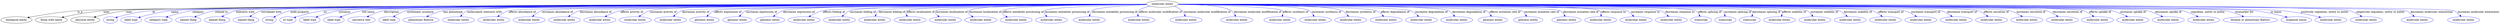 digraph {
	graph [bb="0,0,10866,123"];
	node [label="\N"];
	"molecular entity"	 [height=0.5,
		label="molecular entity",
		pos="5104.2,105",
		width=1.9137];
	"biological entity"	 [height=0.5,
		pos="68.244,18",
		width=1.8957];
	"molecular entity" -> "biological entity"	 [label=is_a,
		lp="351.24,61.5",
		pos="e,117.97,30.355 5035.3,104.79 4467.7,103.06 584.59,90.46 340.24,69 266.35,62.51 182.66,45.299 127.86,32.658"];
	"thing with taxon"	 [height=0.5,
		pos="223.24,18",
		width=1.9137];
	"molecular entity" -> "thing with taxon"	 [label=uses,
		lp="468.24,61.5",
		pos="e,270.06,31.339 5035.2,104.86 4475.2,103.71 693.9,94.949 456.24,69 395.27,62.342 326.84,46.313 280.01,33.988"];
	"physical entity"	 [height=0.5,
		pos="372.24,18",
		width=1.7332];
	"molecular entity" -> "physical entity"	 [label=uses,
		lp="567.24,61.5",
		pos="e,411.23,32.103 5035.3,104.97 4482.6,104.69 786.75,101.59 555.24,69 508.82,62.465 457.54,47.465 421.1,35.414"];
	id	 [color=blue,
		height=0.5,
		label=string,
		pos="483.24,18",
		width=0.84854];
	"molecular entity" -> id	 [color=blue,
		label=id,
		lp="680.74,61.5",
		pos="e,507.03,29.683 5035,104.84 4489.6,103.56 901.17,94.171 675.24,69 606.54,61.345 588.9,57.636 523.24,36 520.99,35.256 518.68,34.426 \
516.38,33.541",
		style=solid];
	name	 [color=blue,
		height=0.5,
		label="label type",
		pos="577.24,18",
		width=1.2638];
	"molecular entity" -> name	 [color=blue,
		label=name,
		lp="777.74,61.5",
		pos="e,610.75,30.314 5035.1,104.9 4496.1,104.06 983.09,97.523 762.24,69 712.5,62.575 657.28,46.07 620.23,33.562",
		style=solid];
	category	 [color=blue,
		height=0.5,
		label="category type",
		pos="699.24,18",
		width=1.6249];
	"molecular entity" -> category	 [color=blue,
		label=category,
		lp="883.74,61.5",
		pos="e,734.32,32.462 5035.1,104.7 4495,102.31 967.75,86.088 860.24,69 819.83,62.577 775.63,47.999 743.78,36.068",
		style=solid];
	"related to"	 [color=blue,
		height=0.5,
		label="named thing",
		pos="831.24,18",
		width=1.5346];
	"molecular entity" -> "related to"	 [color=blue,
		label="related to",
		lp="989.24,61.5",
		pos="e,861.26,33.189 5035.1,104.74 4502.4,102.72 1067.5,88.902 963.24,69 930.93,62.83 896.31,49.163 870.64,37.528",
		style=solid];
	"interacts with"	 [color=blue,
		height=0.5,
		label="named thing",
		pos="959.24,18",
		width=1.5346];
	"molecular entity" -> "interacts with"	 [color=blue,
		label="interacts with",
		lp="1095.2,61.5",
		pos="e,983.19,34.405 5035,104.83 4508.9,103.47 1158.8,93.847 1058.2,69 1034.7,63.18 1010.4,50.814 991.84,39.717",
		style=solid];
	"correlated with"	 [color=blue,
		height=0.5,
		label="named thing",
		pos="1087.2,18",
		width=1.5346];
	"molecular entity" -> "correlated with"	 [color=blue,
		label="correlated with",
		lp="1210.2,61.5",
		pos="e,1107.3,34.876 5035.3,104.89 4518.2,103.97 1265.9,97.073 1169.2,69 1149.9,63.369 1130.6,51.757 1115.6,41.035",
		style=solid];
	"node property"	 [color=blue,
		height=0.5,
		label=string,
		pos="1191.2,18",
		width=0.84854];
	"molecular entity" -> "node property"	 [color=blue,
		label="node property",
		lp="1335.2,61.5",
		pos="e,1212.1,31.48 5035,104.55 4523.2,101.21 1344.6,80.034 1297.2,69 1270,62.65 1241.5,48.488 1221,36.695",
		style=solid];
	iri	 [color=blue,
		height=0.5,
		label="iri type",
		pos="1276.2,18",
		width=1.011];
	"molecular entity" -> iri	 [color=blue,
		label=iri,
		lp="1447.7,61.5",
		pos="e,1304.2,29.67 5035,104.83 4545.8,103.58 1625.8,95.045 1441.2,69 1396.3,62.66 1346.8,45.992 1313.9,33.423",
		style=solid];
	synonym	 [color=blue,
		height=0.5,
		label="label type",
		pos="1376.2,18",
		width=1.2638];
	"molecular entity" -> synonym	 [color=blue,
		label=synonym,
		lp="1536.7,61.5",
		pos="e,1404.6,32.084 5035.2,104.64 4544.3,102.06 1601.1,85.882 1511.2,69 1477.1,62.597 1440.4,48.196 1413.9,36.324",
		style=solid];
	"full name"	 [color=blue,
		height=0.5,
		label="label type",
		pos="1485.2,18",
		width=1.2638];
	"molecular entity" -> "full name"	 [color=blue,
		label="full name",
		lp="1644.7,61.5",
		pos="e,1513.4,32.202 5035.3,104.63 4553.4,101.97 1705.3,85.587 1618.2,69 1584.7,62.611 1548.7,48.283 1522.6,36.435",
		style=solid];
	description	 [color=blue,
		height=0.5,
		label="narrative text",
		pos="1606.2,18",
		width=1.6068];
	"molecular entity" -> description	 [color=blue,
		label=description,
		lp="1750.7,61.5",
		pos="e,1633.7,34.155 5035,104.65 4560.6,102.23 1804.2,87.382 1720.2,69 1693,63.032 1664.4,50.187 1642.6,38.881",
		style=solid];
	"systematic synonym"	 [color=blue,
		height=0.5,
		label="label type",
		pos="1727.2,18",
		width=1.2638];
	"molecular entity" -> "systematic synonym"	 [color=blue,
		label="systematic synonym",
		lp="1879.2,61.5",
		pos="e,1749.6,33.887 5035.3,104.69 4569.9,102.57 1903.8,89.551 1823.2,69 1800.2,63.123 1776.6,50.672 1758.5,39.544",
		style=solid];
	"has phenotype"	 [color=blue,
		height=0.5,
		label="phenotypic feature",
		pos="1867.2,18",
		width=2.1304];
	"molecular entity" -> "has phenotype"	 [color=blue,
		label="has phenotype",
		lp="2025.7,61.5",
		pos="e,1897,34.65 5035.2,104.97 4590.3,104.67 2140.3,101.55 1986.2,69 1958.2,63.079 1928.6,50.414 1905.9,39.187",
		style=solid];
	"molecularly interacts with"	 [color=blue,
		height=0.5,
		label="molecular entity",
		pos="2031.2,18",
		width=1.9137];
	"molecular entity" -> "molecularly interacts with"	 [color=blue,
		label="molecularly interacts with",
		lp="2164.7,61.5",
		pos="e,2046.6,35.801 5035.3,104.81 4592.5,103.49 2164.6,95.074 2093.2,69 2078.5,63.614 2064.7,53.092 2053.9,42.997",
		style=solid];
	"affects abundance of"	 [color=blue,
		height=0.5,
		label="molecular entity",
		pos="2187.2,18",
		width=1.9137];
	"molecular entity" -> "affects abundance of"	 [color=blue,
		label="affects abundance of",
		lp="2332.7,61.5",
		pos="e,2209.6,35.117 5035.1,104.6 4608.1,102.06 2344.9,87.738 2276.2,69 2255.5,63.34 2234.6,51.687 2218.2,40.946",
		style=solid];
	"increases abundance of"	 [color=blue,
		height=0.5,
		label="molecular entity",
		pos="2343.2,18",
		width=1.9137];
	"molecular entity" -> "increases abundance of"	 [color=blue,
		label="increases abundance of",
		lp="2486.7,61.5",
		pos="e,2363.4,35.348 5035,104.59 4621.1,102.09 2487.7,88.259 2423.2,69 2404.5,63.4 2386,52.028 2371.4,41.441",
		style=solid];
	"decreases abundance of"	 [color=blue,
		height=0.5,
		label="molecular entity",
		pos="2499.2,18",
		width=1.9137];
	"molecular entity" -> "decreases abundance of"	 [color=blue,
		label="decreases abundance of",
		lp="2654.7,61.5",
		pos="e,2522.2,35.109 5035.2,104.48 4637.2,101.41 2650.9,85.309 2590.2,69 2568.9,63.276 2547.3,51.457 2530.5,40.638",
		style=solid];
	"affects activity of"	 [color=blue,
		height=0.5,
		label="molecular entity",
		pos="2655.2,18",
		width=1.9137];
	"molecular entity" -> "affects activity of"	 [color=blue,
		label="affects activity of",
		lp="2815.2,61.5",
		pos="e,2683.1,34.614 5035.2,104.73 4660.2,103.18 2880.5,94.494 2767.2,69 2740.9,63.075 2713.3,50.582 2692.1,39.444",
		style=solid];
	"increases activity of"	 [color=blue,
		height=0.5,
		label="molecular entity",
		pos="2811.2,18",
		width=1.9137];
	"molecular entity" -> "increases activity of"	 [color=blue,
		label="increases activity of",
		lp="2955.7,61.5",
		pos="e,2833.9,35.093 5035.3,104.83 4673.5,103.83 3006.5,97.668 2901.2,69 2880.3,63.305 2859.1,51.649 2842.6,40.917",
		style=solid];
	"decreases activity of"	 [color=blue,
		height=0.5,
		label="molecular entity",
		pos="2967.2,18",
		width=1.9137];
	"molecular entity" -> "decreases activity of"	 [color=blue,
		label="decreases activity of",
		lp="3098.2,61.5",
		pos="e,2986.2,35.563 5035.2,104.9 4687.2,104.27 3139.1,99.749 3042.2,69 3024.7,63.438 3007.6,52.34 2994.1,41.913",
		style=solid];
	"affects expression of"	 [color=blue,
		height=0.5,
		label="genomic entity",
		pos="3118.2,18",
		width=1.7693];
	"molecular entity" -> "affects expression of"	 [color=blue,
		label="affects expression of",
		lp="3240.7,61.5",
		pos="e,3134.6,35.526 5035.3,104.92 4702.2,104.39 3273.1,100.27 3184.2,69 3168.6,63.494 3153.7,52.702 3142.1,42.459",
		style=solid];
	"increases expression of"	 [color=blue,
		height=0.5,
		label="genomic entity",
		pos="3263.2,18",
		width=1.7693];
	"molecular entity" -> "increases expression of"	 [color=blue,
		label="increases expression of",
		lp="3389.7,61.5",
		pos="e,3278.7,35.505 5035.1,104.85 4717.3,104.02 3407.7,98.782 3326.2,69 3311.2,63.519 3297.2,52.879 3286.1,42.729",
		style=solid];
	"decreases expression of"	 [color=blue,
		height=0.5,
		label="genomic entity",
		pos="3408.2,18",
		width=1.7693];
	"molecular entity" -> "decreases expression of"	 [color=blue,
		label="decreases expression of",
		lp="3551.7,61.5",
		pos="e,3428.1,35.287 5035.3,104.51 4736.2,102.26 3562.2,91.989 3487.2,69 3468.7,63.315 3450.4,51.937 3436.1,41.368",
		style=solid];
	"affects folding of"	 [color=blue,
		height=0.5,
		label="molecular entity",
		pos="3559.2,18",
		width=1.9137];
	"molecular entity" -> "affects folding of"	 [color=blue,
		label="affects folding of",
		lp="3703.2,61.5",
		pos="e,3583.9,35.035 5035.2,104.16 4756.1,100.64 3723.6,86.506 3656.2,69 3633.8,63.168 3610.8,51.345 3592.8,40.549",
		style=solid];
	"increases folding of"	 [color=blue,
		height=0.5,
		label="molecular entity",
		pos="3715.2,18",
		width=1.9137];
	"molecular entity" -> "increases folding of"	 [color=blue,
		label="increases folding of",
		lp="3832.2,61.5",
		pos="e,3730.9,35.72 5035.1,104.35 4771,101.72 3837.6,90.906 3778.2,69 3763.4,63.507 3749.4,52.972 3738.4,42.897",
		style=solid];
	"decreases folding of"	 [color=blue,
		height=0.5,
		label="molecular entity",
		pos="3871.2,18",
		width=1.9137];
	"molecular entity" -> "decreases folding of"	 [color=blue,
		label="decreases folding of",
		lp="3961.2,61.5",
		pos="e,3878.4,35.992 5035.3,104.65 4787.8,103.16 3956,96.138 3906.2,69 3896.5,63.674 3888.9,54.319 3883.3,45.062",
		style=solid];
	"affects localization of"	 [color=blue,
		height=0.5,
		label="molecular entity",
		pos="4027.2,18",
		width=1.9137];
	"molecular entity" -> "affects localization of"	 [color=blue,
		label="affects localization of",
		lp="4085.2,61.5",
		pos="e,4021,36.391 5035.2,103.98 4800.1,100.32 4043.8,87.182 4026.2,69 4020.5,63.092 4019.1,54.764 4019.6,46.548",
		style=solid];
	"increases localization of"	 [color=blue,
		height=0.5,
		label="molecular entity",
		pos="4183.2,18",
		width=1.9137];
	"molecular entity" -> "increases localization of"	 [color=blue,
		label="increases localization of",
		lp="4218.2,61.5",
		pos="e,4161.8,35.37 5035.5,103.67 4819.5,99.318 4167.6,84.898 4152.2,69 4144.9,61.38 4148.4,51.726 4155.1,42.873",
		style=solid];
	"decreases localization of"	 [color=blue,
		height=0.5,
		label="molecular entity",
		pos="4339.2,18",
		width=1.9137];
	"molecular entity" -> "decreases localization of"	 [color=blue,
		label="decreases localization of",
		lp="4359.2,61.5",
		pos="e,4309.1,34.221 5035.1,104.5 4843.4,102.78 4317.7,95.655 4292.2,69 4283.3,59.669 4290.1,49.205 4301,40.195",
		style=solid];
	"affects metabolic processing of"	 [color=blue,
		height=0.5,
		label="molecular entity",
		pos="4495.2,18",
		width=1.9137];
	"molecular entity" -> "affects metabolic processing of"	 [color=blue,
		label="affects metabolic processing of",
		lp="4519.7,61.5",
		pos="e,4456.9,33.216 5035.4,103.82 4868.5,100.63 4454.7,90.573 4434.2,69 4423.8,58.028 4433.5,47.111 4448,38.209",
		style=solid];
	"increases metabolic processing of"	 [color=blue,
		height=0.5,
		label="molecular entity",
		pos="4651.2,18",
		width=1.9137];
	"molecular entity" -> "increases metabolic processing of"	 [color=blue,
		label="increases metabolic processing of",
		lp="4704.2,61.5",
		pos="e,4625.6,34.72 5035.9,102.44 4904.1,97.158 4626.4,84.281 4612.2,69 4604.3,60.497 4609.3,50.47 4618,41.568",
		style=solid];
	"decreases metabolic processing of"	 [color=blue,
		height=0.5,
		label="molecular entity",
		pos="4807.2,18",
		width=1.9137];
	"molecular entity" -> "decreases metabolic processing of"	 [color=blue,
		label="decreases metabolic processing of",
		lp="4899.7,61.5",
		pos="e,4801.3,36.148 5036.4,101.49 4953.2,96.468 4821.3,85.939 4806.2,69 4800.8,62.849 4799.4,54.455 4799.9,46.252",
		style=solid];
	"affects molecular modification of"	 [color=blue,
		height=0.5,
		label="molecular entity",
		pos="5001.2,18",
		width=1.9137];
	"molecular entity" -> "affects molecular modification of"	 [color=blue,
		label="affects molecular modification of",
		lp="5094.2,61.5",
		pos="e,4996.8,36.12 5053.2,92.806 5031.1,86.403 5008.8,78.02 5002.2,69 4997.6,62.511 4996.1,54.246 4996.1,46.268",
		style=solid];
	"increases molecular modification of"	 [color=blue,
		height=0.5,
		label="molecular entity",
		pos="5208.2,18",
		width=1.9137];
	"molecular entity" -> "increases molecular modification of"	 [color=blue,
		label="increases molecular modification of",
		lp="5295.7,61.5",
		pos="e,5203.9,36.44 5151,91.56 5163.6,86.158 5176.5,78.816 5186.2,69 5192.5,62.678 5197.1,54.274 5200.5,46.114",
		style=solid];
	"decreases molecular modification of"	 [color=blue,
		height=0.5,
		label="molecular entity",
		pos="5428.2,18",
		width=1.9137];
	"molecular entity" -> "decreases molecular modification of"	 [color=blue,
		label="decreases molecular modification of",
		lp="5512.7,61.5",
		pos="e,5422.3,36.062 5170.7,99.976 5251.6,93.384 5379.6,81.214 5398.2,69 5406.9,63.314 5413.4,54.183 5418.1,45.208",
		style=solid];
	"affects synthesis of"	 [color=blue,
		height=0.5,
		label="molecular entity",
		pos="5591.2,18",
		width=1.9137];
	"molecular entity" -> "affects synthesis of"	 [color=blue,
		label="affects synthesis of",
		lp="5673.7,61.5",
		pos="e,5609.4,35.604 5172.7,102.64 5308.8,97.604 5601.3,84.98 5616.2,69 5622.9,61.859 5620.7,52.614 5615.4,43.96",
		style=solid];
	"increases synthesis of"	 [color=blue,
		height=0.5,
		label="molecular entity",
		pos="5747.2,18",
		width=1.9137];
	"molecular entity" -> "increases synthesis of"	 [color=blue,
		label="increases synthesis of",
		lp="5800.2,61.5",
		pos="e,5746.2,36.027 5172.8,103.11 5330.8,98.478 5708.4,85.716 5730.2,69 5737.5,63.455 5741.7,54.709 5744.1,46.015",
		style=solid];
	"decreases synthesis of"	 [color=blue,
		height=0.5,
		label="molecular entity",
		pos="5903.2,18",
		width=1.9137];
	"molecular entity" -> "decreases synthesis of"	 [color=blue,
		label="decreases synthesis of",
		lp="5941.7,61.5",
		pos="e,5894.4,35.978 5173,103.29 5354.2,98.565 5832.9,84.677 5863.2,69 5873.8,63.546 5882.5,53.907 5889,44.466",
		style=solid];
	"affects degradation of"	 [color=blue,
		height=0.5,
		label="molecular entity",
		pos="6059.2,18",
		width=1.9137];
	"molecular entity" -> "affects degradation of"	 [color=blue,
		label="affects degradation of",
		lp="6087.7,61.5",
		pos="e,6046.4,35.859 5173.1,103.59 5377.3,99.222 5968.1,85.25 6006.2,69 6019.1,63.507 6030.7,53.359 6039.7,43.554",
		style=solid];
	"increases degradation of"	 [color=blue,
		height=0.5,
		label="molecular entity",
		pos="6215.2,18",
		width=1.9137];
	"molecular entity" -> "increases degradation of"	 [color=blue,
		label="increases degradation of",
		lp="6243.7,61.5",
		pos="e,6199.2,35.682 5173.1,103.82 5398.9,99.798 6105.4,85.916 6151.2,69 6166.3,63.458 6180.5,52.917 6191.6,42.85",
		style=solid];
	"decreases degradation of"	 [color=blue,
		height=0.5,
		label="molecular entity",
		pos="6371.2,18",
		width=1.9137];
	"molecular entity" -> "decreases degradation of"	 [color=blue,
		label="decreases degradation of",
		lp="6405.7,61.5",
		pos="e,6357.4,35.679 5173.2,104.25 5422,101.4 6261.1,90.221 6314.2,69 6328,63.508 6340.6,53.117 6350.4,43.14",
		style=solid];
	"affects mutation rate of"	 [color=blue,
		height=0.5,
		label="genomic entity",
		pos="6522.2,18",
		width=1.7693];
	"molecular entity" -> "affects mutation rate of"	 [color=blue,
		label="affects mutation rate of",
		lp="6561.2,61.5",
		pos="e,6512,35.868 5173.2,104.72 5443.2,103.42 6417.7,96.801 6477.2,69 6488.7,63.627 6498.5,53.773 6506,44.148",
		style=solid];
	"increases mutation rate of"	 [color=blue,
		height=0.5,
		label="genomic entity",
		pos="6667.2,18",
		width=1.7693];
	"molecular entity" -> "increases mutation rate of"	 [color=blue,
		label="increases mutation rate of",
		lp="6718.2,61.5",
		pos="e,6659.1,36.059 5173.1,104.19 5466.2,100.65 6596.5,85.928 6629.2,69 6639.5,63.698 6647.7,54.217 6653.9,44.856",
		style=solid];
	"decreases mutation rate of"	 [color=blue,
		height=0.5,
		label="genomic entity",
		pos="6812.2,18",
		width=1.7693];
	"molecular entity" -> "decreases mutation rate of"	 [color=blue,
		label="decreases mutation rate of",
		lp="6877.2,61.5",
		pos="e,6810.5,36.206 5173.1,104.58 5486.1,102.55 6759.7,92.836 6793.2,69 6800.9,63.592 6805.4,54.761 6808.2,45.955",
		style=solid];
	"affects response to"	 [color=blue,
		height=0.5,
		label="molecular entity",
		pos="6963.2,18",
		width=1.9137];
	"molecular entity" -> "affects response to"	 [color=blue,
		label="affects response to",
		lp="7014.2,61.5",
		pos="e,6964.9,36.162 5173.3,104.83 5504.9,103.89 6918.5,98.149 6953.2,69 6959.9,63.432 6962.9,54.871 6964.2,46.343",
		style=solid];
	"increases response to"	 [color=blue,
		height=0.5,
		label="molecular entity",
		pos="7119.2,18",
		width=1.9137];
	"molecular entity" -> "increases response to"	 [color=blue,
		label="increases response to",
		lp="7147.7,61.5",
		pos="e,7107.4,35.948 5173.3,104.45 5516.6,101.62 7024.8,88.138 7069.2,69 7081.6,63.672 7092.5,53.687 7100.9,43.955",
		style=solid];
	"decreases response to"	 [color=blue,
		height=0.5,
		label="molecular entity",
		pos="7275.2,18",
		width=1.9137];
	"molecular entity" -> "decreases response to"	 [color=blue,
		label="decreases response to",
		lp="7295.2,61.5",
		pos="e,7258.9,35.536 5173.1,104.42 5530.6,101.31 7160.1,86.237 7209.2,69 7224.9,63.507 7239.8,52.717 7251.4,42.47",
		style=solid];
	"affects splicing of"	 [color=blue,
		height=0.5,
		label=transcript,
		pos="7406.2,18",
		width=1.2277];
	"molecular entity" -> "affects splicing of"	 [color=blue,
		label="affects splicing of",
		lp="7428.2,61.5",
		pos="e,7395.2,35.689 5173.4,104.63 5546.7,102.56 7307,91.609 7358.2,69 7370.4,63.628 7380.9,53.537 7389,43.74",
		style=solid];
	"increases splicing of"	 [color=blue,
		height=0.5,
		label=transcript,
		pos="7512.2,18",
		width=1.2277];
	"molecular entity" -> "increases splicing of"	 [color=blue,
		label="increases splicing of",
		lp="7553.2,61.5",
		pos="e,7506.5,35.99 5173.4,104.87 5559.2,104.02 7429.9,98.417 7481.2,69 7490.5,63.728 7497.3,54.511 7502.1,45.349",
		style=solid];
	"decreases splicing of"	 [color=blue,
		height=0.5,
		label=transcript,
		pos="7618.2,18",
		width=1.2277];
	"molecular entity" -> "decreases splicing of"	 [color=blue,
		label="decreases splicing of",
		lp="7678.2,61.5",
		pos="e,7621.9,36.209 5173.3,104.63 5574.6,102.42 7590.1,90.244 7613.2,69 7619.5,63.262 7621.8,54.732 7622.2,46.283",
		style=solid];
	"affects stability of"	 [color=blue,
		height=0.5,
		label="molecular entity",
		pos="7749.2,18",
		width=1.9137];
	"molecular entity" -> "affects stability of"	 [color=blue,
		label="affects stability of",
		lp="7798.7,61.5",
		pos="e,7750.9,36.18 5173.3,104.65 5586.5,102.46 7713.9,90.172 7739.2,69 7745.9,63.452 7749,54.895 7750.2,46.366",
		style=solid];
	"increases stability of"	 [color=blue,
		height=0.5,
		label="molecular entity",
		pos="7905.2,18",
		width=1.9137];
	"molecular entity" -> "increases stability of"	 [color=blue,
		label="increases stability of",
		lp="7930.2,61.5",
		pos="e,7892.6,35.742 5173.2,104.79 5592.8,103.46 7788.4,95.223 7852.2,69 7865.3,63.642 7876.9,53.411 7886,43.511",
		style=solid];
	"decreases stability of"	 [color=blue,
		height=0.5,
		label="molecular entity",
		pos="8061.2,18",
		width=1.9137];
	"molecular entity" -> "decreases stability of"	 [color=blue,
		label="decreases stability of",
		lp="8075.7,61.5",
		pos="e,8043.4,35.582 5173.4,104.71 5605.8,102.83 7921.2,91.702 7990.2,69 8006.9,63.517 8023,52.577 8035.7,42.231",
		style=solid];
	"affects transport of"	 [color=blue,
		height=0.5,
		label="molecular entity",
		pos="8217.2,18",
		width=1.9137];
	"molecular entity" -> "affects transport of"	 [color=blue,
		label="affects transport of",
		lp="8219.7,61.5",
		pos="e,8197.1,35.358 5173.3,104.7 5618.1,102.73 8063.9,90.877 8137.2,69 8156,63.415 8174.5,52.044 8189.1,41.454",
		style=solid];
	"increases transport of"	 [color=blue,
		height=0.5,
		label="molecular entity",
		pos="8373.2,18",
		width=1.9137];
	"molecular entity" -> "increases transport of"	 [color=blue,
		label="increases transport of",
		lp="8373.7,61.5",
		pos="e,8348.8,34.888 5173.4,104.66 5630.3,102.35 8197.4,88.509 8275.2,69 8298.3,63.229 8321.9,51.12 8340.2,40.149",
		style=solid];
	"decreases transport of"	 [color=blue,
		height=0.5,
		label="molecular entity",
		pos="8529.2,18",
		width=1.9137];
	"molecular entity" -> "decreases transport of"	 [color=blue,
		label="decreases transport of",
		lp="8533.7,61.5",
		pos="e,8505.8,35.138 5173.1,104.72 5642.6,102.74 8354.5,90.423 8436.2,69 8457.9,63.318 8480,51.501 8497.2,40.673",
		style=solid];
	"affects secretion of"	 [color=blue,
		height=0.5,
		label="molecular entity",
		pos="8685.2,18",
		width=1.9137];
	"molecular entity" -> "affects secretion of"	 [color=blue,
		label="affects secretion of",
		lp="8685.2,61.5",
		pos="e,8663.2,35.133 5173.4,104.77 5656.5,103.14 8511.6,92.499 8597.2,69 8617.8,63.363 8638.5,51.71 8654.7,40.965",
		style=solid];
	"increases secretion of"	 [color=blue,
		height=0.5,
		label="molecular entity",
		pos="8841.2,18",
		width=1.9137];
	"molecular entity" -> "increases secretion of"	 [color=blue,
		label="increases secretion of",
		lp="8841.2,61.5",
		pos="e,8816.2,34.901 5173.4,104.75 5668,102.94 8651.3,91.09 8741.2,69 8764.7,63.25 8788.8,51.141 8807.5,40.166",
		style=solid];
	"decreases secretion of"	 [color=blue,
		height=0.5,
		label="molecular entity",
		pos="8997.2,18",
		width=1.9137];
	"molecular entity" -> "decreases secretion of"	 [color=blue,
		label="decreases secretion of",
		lp="9002.2,61.5",
		pos="e,8973.8,35.148 5173.2,104.81 5680.1,103.38 8810.4,93.519 8904.2,69 8925.9,63.332 8948,51.517 8965.2,40.685",
		style=solid];
	"affects uptake of"	 [color=blue,
		height=0.5,
		label="molecular entity",
		pos="9153.2,18",
		width=1.9137];
	"molecular entity" -> "affects uptake of"	 [color=blue,
		label="affects uptake of",
		lp="9147.7,61.5",
		pos="e,9131.5,35.14 5173.3,104.87 5692.5,103.8 8968.6,95.993 9066.2,69 9086.6,63.373 9107.1,51.721 9123.1,40.973",
		style=solid];
	"increases uptake of"	 [color=blue,
		height=0.5,
		label="molecular entity",
		pos="9309.2,18",
		width=1.9137];
	"molecular entity" -> "increases uptake of"	 [color=blue,
		label="increases uptake of",
		lp="9294.7,61.5",
		pos="e,9281.4,34.67 5173.4,104.79 5702.8,103.14 9094.9,91.674 9197.2,69 9223.6,63.162 9251.2,50.67 9272.4,39.511",
		style=solid];
	"decreases uptake of"	 [color=blue,
		height=0.5,
		label="molecular entity",
		pos="9465.2,18",
		width=1.9137];
	"molecular entity" -> "decreases uptake of"	 [color=blue,
		label="decreases uptake of",
		lp="9450.7,61.5",
		pos="e,9436.9,34.674 5173.4,104.81 5714.1,103.25 9244.8,92.195 9351.2,69 9378.1,63.143 9406.4,50.564 9428,39.366",
		style=solid];
	"regulates, entity to entity"	 [color=blue,
		height=0.5,
		label="molecular entity",
		pos="9621.2,18",
		width=1.9137];
	"molecular entity" -> "regulates, entity to entity"	 [color=blue,
		label="regulates, entity to entity",
		lp="9622.2,61.5",
		pos="e,9593.1,34.676 5173.3,104.83 5725,103.44 9397.7,93.256 9508.2,69 9534.8,63.172 9562.7,50.679 9584.1,39.518",
		style=solid];
	"biomarker for"	 [color=blue,
		height=0.5,
		label="disease or phenotypic feature",
		pos="9822.2,18",
		width=3.1775];
	"molecular entity" -> "biomarker for"	 [color=blue,
		label="biomarker for",
		lp="9783.2,61.5",
		pos="e,9788.8,35.32 5173.5,104.81 5739,103.24 9578.3,91.711 9694.2,69 9723.8,63.213 9755.2,50.798 9779.5,39.667",
		style=solid];
	"in taxon"	 [color=blue,
		height=0.5,
		label="organism taxon",
		pos="10020,18",
		width=1.8234];
	"molecular entity" -> "in taxon"	 [color=blue,
		label="in taxon",
		lp="9923.7,61.5",
		pos="e,9978.6,32.104 5173.5,104.96 5739.2,104.59 9584.4,100.91 9825.2,69 9874.8,62.44 9929.7,47.339 9968.6,35.262",
		style=solid];
	"positively regulates, entity to entity"	 [color=blue,
		height=0.5,
		label="molecular entity",
		pos="10173,18",
		width=1.9137];
	"molecular entity" -> "positively regulates, entity to entity"	 [color=blue,
		label="positively regulates, entity to entity",
		lp="10134,61.5",
		pos="e,10128,31.517 5173.5,104.91 5747.6,104.14 9702.3,97.795 9950.2,69 10008,62.271 10073,46.473 10118,34.229",
		style=solid];
	"negatively regulates, entity to entity"	 [color=blue,
		height=0.5,
		label="molecular entity",
		pos="10329,18",
		width=1.9137];
	"molecular entity" -> "negatively regulates, entity to entity"	 [color=blue,
		label="negatively regulates, entity to entity",
		lp="10371,61.5",
		pos="e,10306,34.916 5173.4,104.98 5775.4,104.73 10106,101.78 10234,69 10256,63.324 10279,51.384 10297,40.483",
		style=solid];
	"decreases molecular interaction"	 [color=blue,
		height=0.5,
		label="molecular entity",
		pos="10535,18",
		width=1.9137];
	"molecular entity" -> "decreases molecular interaction"	 [color=blue,
		label="decreases molecular interaction",
		lp="10584,61.5",
		pos="e,10520,35.577 5173.2,104.85 5794.6,103.5 10408,92.686 10473,69 10488,63.614 10502,52.984 10513,42.817",
		style=solid];
	"increases molecular interaction"	 [color=blue,
		height=0.5,
		label="molecular entity",
		pos="10730,18",
		width=1.9137];
	"molecular entity" -> "increases molecular interaction"	 [color=blue,
		label="increases molecular interaction",
		lp="10781,61.5",
		pos="e,10717,35.797 5173.3,104.89 5808,103.87 10607,95.299 10674,69 10688,63.66 10700,53.288 10710,43.285",
		style=solid];
}
